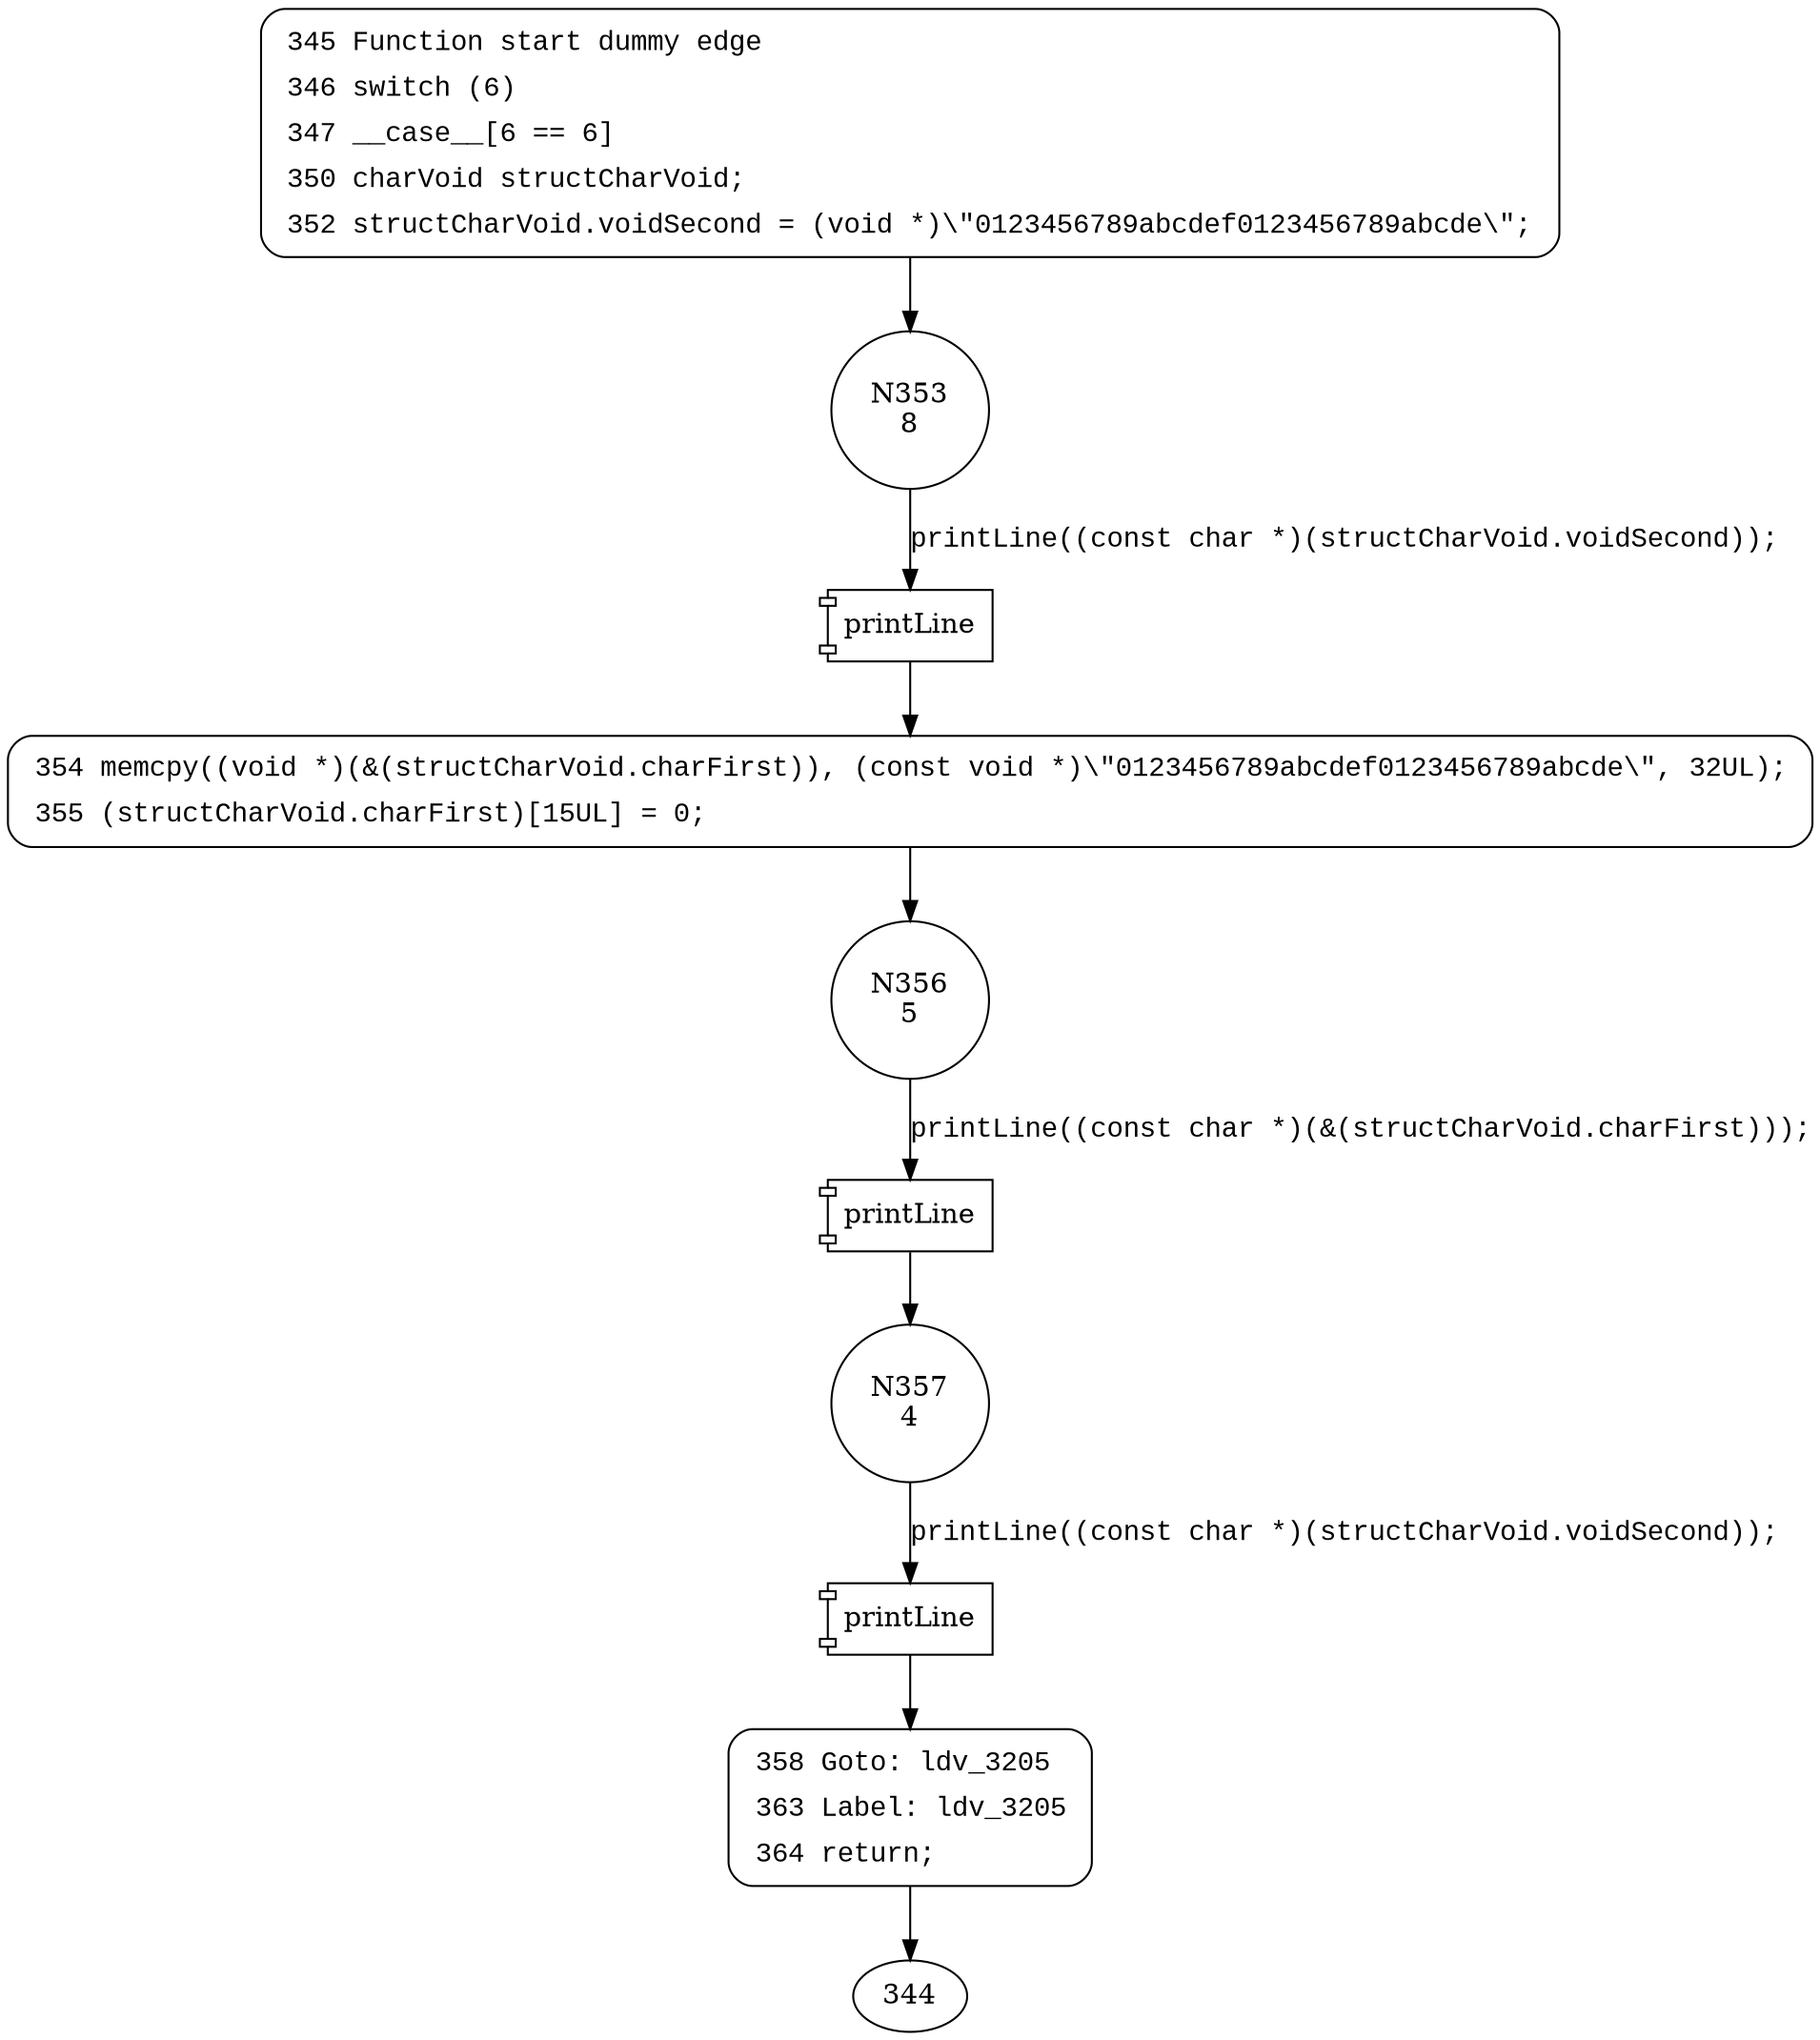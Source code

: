 digraph CWE121_Stack_Based_Buffer_Overflow__char_type_overrun_memcpy_15_bad {
353 [shape="circle" label="N353\n8"]
354 [shape="circle" label="N354\n7"]
356 [shape="circle" label="N356\n5"]
357 [shape="circle" label="N357\n4"]
358 [shape="circle" label="N358\n3"]
345 [style="filled,bold" penwidth="1" fillcolor="white" fontname="Courier New" shape="Mrecord" label=<<table border="0" cellborder="0" cellpadding="3" bgcolor="white"><tr><td align="right">345</td><td align="left">Function start dummy edge</td></tr><tr><td align="right">346</td><td align="left">switch (6)</td></tr><tr><td align="right">347</td><td align="left">__case__[6 == 6]</td></tr><tr><td align="right">350</td><td align="left">charVoid structCharVoid;</td></tr><tr><td align="right">352</td><td align="left">structCharVoid.voidSecond = (void *)\&quot;0123456789abcdef0123456789abcde\&quot;;</td></tr></table>>]
345 -> 353[label=""]
354 [style="filled,bold" penwidth="1" fillcolor="white" fontname="Courier New" shape="Mrecord" label=<<table border="0" cellborder="0" cellpadding="3" bgcolor="white"><tr><td align="right">354</td><td align="left">memcpy((void *)(&amp;(structCharVoid.charFirst)), (const void *)\&quot;0123456789abcdef0123456789abcde\&quot;, 32UL);</td></tr><tr><td align="right">355</td><td align="left">(structCharVoid.charFirst)[15UL] = 0;</td></tr></table>>]
354 -> 356[label=""]
358 [style="filled,bold" penwidth="1" fillcolor="white" fontname="Courier New" shape="Mrecord" label=<<table border="0" cellborder="0" cellpadding="3" bgcolor="white"><tr><td align="right">358</td><td align="left">Goto: ldv_3205</td></tr><tr><td align="right">363</td><td align="left">Label: ldv_3205</td></tr><tr><td align="right">364</td><td align="left">return;</td></tr></table>>]
358 -> 344[label=""]
100019 [shape="component" label="printLine"]
353 -> 100019 [label="printLine((const char *)(structCharVoid.voidSecond));" fontname="Courier New"]
100019 -> 354 [label="" fontname="Courier New"]
100020 [shape="component" label="printLine"]
356 -> 100020 [label="printLine((const char *)(&(structCharVoid.charFirst)));" fontname="Courier New"]
100020 -> 357 [label="" fontname="Courier New"]
100021 [shape="component" label="printLine"]
357 -> 100021 [label="printLine((const char *)(structCharVoid.voidSecond));" fontname="Courier New"]
100021 -> 358 [label="" fontname="Courier New"]
}